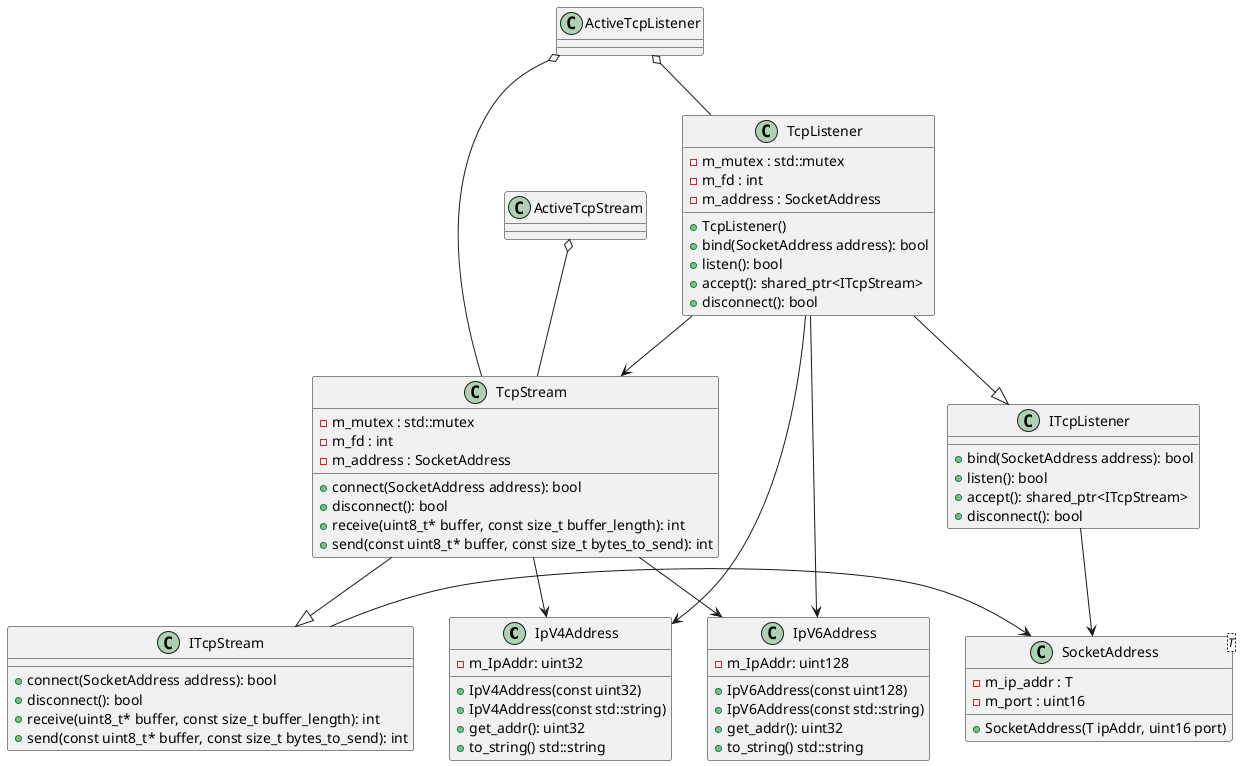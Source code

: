 @startuml

class IpV4Address
{
   - m_IpAddr: uint32

   + IpV4Address(const uint32)
   + IpV4Address(const std::string)
   + get_addr(): uint32
   + to_string() std::string
}

class IpV6Address
{
   - m_IpAddr: uint128

   + IpV6Address(const uint128)
   + IpV6Address(const std::string)
   + get_addr(): uint32
   + to_string() std::string
}

class SocketAddress<T>
{
   - m_ip_addr : T
   - m_port : uint16

   + SocketAddress(T ipAddr, uint16 port)
}

class ITcpStream
{
   + connect(SocketAddress address): bool
   + disconnect(): bool
   + receive(uint8_t* buffer, const size_t buffer_length): int 
   + send(const uint8_t* buffer, const size_t bytes_to_send): int
}

class ITcpListener
{
   + bind(SocketAddress address): bool
   + listen(): bool
   + accept(): shared_ptr<ITcpStream>
   + disconnect(): bool
}

class TcpStream
{
   - m_mutex : std::mutex
   - m_fd : int
   - m_address : SocketAddress

   + connect(SocketAddress address): bool
   + disconnect(): bool
   + receive(uint8_t* buffer, const size_t buffer_length): int 
   + send(const uint8_t* buffer, const size_t bytes_to_send): int
}

class TcpListener
{
   - m_mutex : std::mutex
   - m_fd : int
   - m_address : SocketAddress

   + TcpListener()
   + bind(SocketAddress address): bool
   + listen(): bool
   + accept(): shared_ptr<ITcpStream>
   + disconnect(): bool
}

class ActiveTcpStream
{

}

class ActiveTcpListener
{

}

ITcpStream -> SocketAddress

ITcpListener -> SocketAddress

TcpStream --|> ITcpStream
TcpStream --> IpV4Address
TcpStream --> IpV6Address

TcpListener --|> ITcpListener
TcpListener --> TcpStream
TcpListener --> IpV4Address
TcpListener --> IpV6Address

ActiveTcpStream o-- TcpStream

ActiveTcpListener o-- TcpListener
ActiveTcpListener o-- TcpStream

@enduml